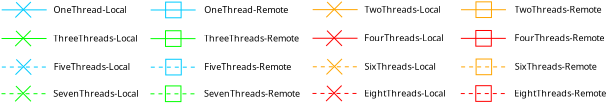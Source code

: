 <?xml version="1.0" encoding="UTF-8"?>
<dia:diagram xmlns:dia="http://www.lysator.liu.se/~alla/dia/">
  <dia:layer name="Background" visible="true" active="true">
    <dia:object type="Standard - Line" version="0" id="O0">
      <dia:attribute name="obj_pos">
        <dia:point val="-21.893,9.8"/>
      </dia:attribute>
      <dia:attribute name="obj_bb">
        <dia:rectangle val="-21.918,9.775;-19.619,9.825"/>
      </dia:attribute>
      <dia:attribute name="conn_endpoints">
        <dia:point val="-21.893,9.8"/>
        <dia:point val="-19.644,9.8"/>
      </dia:attribute>
      <dia:attribute name="numcp">
        <dia:int val="1"/>
      </dia:attribute>
      <dia:attribute name="line_color">
        <dia:color val="#00cbff"/>
      </dia:attribute>
      <dia:attribute name="line_width">
        <dia:real val="0.05"/>
      </dia:attribute>
    </dia:object>
    <dia:object type="Standard - Text" version="1" id="O1">
      <dia:attribute name="obj_pos">
        <dia:point val="-19.303,9.954"/>
      </dia:attribute>
      <dia:attribute name="obj_bb">
        <dia:rectangle val="-19.303,9.52;-15.432,10.087"/>
      </dia:attribute>
      <dia:attribute name="text">
        <dia:composite type="text">
          <dia:attribute name="string">
            <dia:string>#OneThread-Local#</dia:string>
          </dia:attribute>
          <dia:attribute name="font">
            <dia:font family="sans" style="0" name="Helvetica"/>
          </dia:attribute>
          <dia:attribute name="height">
            <dia:real val="0.564"/>
          </dia:attribute>
          <dia:attribute name="pos">
            <dia:point val="-19.303,9.954"/>
          </dia:attribute>
          <dia:attribute name="color">
            <dia:color val="#000000"/>
          </dia:attribute>
          <dia:attribute name="alignment">
            <dia:enum val="0"/>
          </dia:attribute>
        </dia:composite>
      </dia:attribute>
      <dia:attribute name="valign">
        <dia:enum val="3"/>
      </dia:attribute>
    </dia:object>
    <dia:object type="Standard - Line" version="0" id="O2">
      <dia:attribute name="obj_pos">
        <dia:point val="-21.171,9.419"/>
      </dia:attribute>
      <dia:attribute name="obj_bb">
        <dia:rectangle val="-21.206,9.383;-20.386,10.217"/>
      </dia:attribute>
      <dia:attribute name="conn_endpoints">
        <dia:point val="-21.171,9.419"/>
        <dia:point val="-20.421,10.182"/>
      </dia:attribute>
      <dia:attribute name="numcp">
        <dia:int val="1"/>
      </dia:attribute>
      <dia:attribute name="line_color">
        <dia:color val="#00cbff"/>
      </dia:attribute>
      <dia:attribute name="line_width">
        <dia:real val="0.05"/>
      </dia:attribute>
    </dia:object>
    <dia:object type="Standard - Line" version="0" id="O3">
      <dia:attribute name="obj_pos">
        <dia:point val="-20.435,9.405"/>
      </dia:attribute>
      <dia:attribute name="obj_bb">
        <dia:rectangle val="-21.247,9.37;-20.399,10.217"/>
      </dia:attribute>
      <dia:attribute name="conn_endpoints">
        <dia:point val="-20.435,9.405"/>
        <dia:point val="-21.212,10.182"/>
      </dia:attribute>
      <dia:attribute name="numcp">
        <dia:int val="1"/>
      </dia:attribute>
      <dia:attribute name="line_color">
        <dia:color val="#00cbff"/>
      </dia:attribute>
      <dia:attribute name="line_width">
        <dia:real val="0.05"/>
      </dia:attribute>
    </dia:object>
    <dia:object type="Standard - Line" version="0" id="O4">
      <dia:attribute name="obj_pos">
        <dia:point val="-14.445,9.806"/>
      </dia:attribute>
      <dia:attribute name="obj_bb">
        <dia:rectangle val="-14.47,9.781;-12.171,9.831"/>
      </dia:attribute>
      <dia:attribute name="conn_endpoints">
        <dia:point val="-14.445,9.806"/>
        <dia:point val="-12.196,9.806"/>
      </dia:attribute>
      <dia:attribute name="numcp">
        <dia:int val="1"/>
      </dia:attribute>
      <dia:attribute name="line_color">
        <dia:color val="#00cbff"/>
      </dia:attribute>
      <dia:attribute name="line_width">
        <dia:real val="0.05"/>
      </dia:attribute>
    </dia:object>
    <dia:object type="Standard - Box" version="0" id="O5">
      <dia:attribute name="obj_pos">
        <dia:point val="-13.697,9.412"/>
      </dia:attribute>
      <dia:attribute name="obj_bb">
        <dia:rectangle val="-13.722,9.387;-12.897,10.221"/>
      </dia:attribute>
      <dia:attribute name="elem_corner">
        <dia:point val="-13.697,9.412"/>
      </dia:attribute>
      <dia:attribute name="elem_width">
        <dia:real val="0.775"/>
      </dia:attribute>
      <dia:attribute name="elem_height">
        <dia:real val="0.784"/>
      </dia:attribute>
      <dia:attribute name="border_width">
        <dia:real val="0.05"/>
      </dia:attribute>
      <dia:attribute name="border_color">
        <dia:color val="#00cbff"/>
      </dia:attribute>
      <dia:attribute name="show_background">
        <dia:boolean val="false"/>
      </dia:attribute>
    </dia:object>
    <dia:object type="Standard - Text" version="1" id="O6">
      <dia:attribute name="obj_pos">
        <dia:point val="-11.768,9.952"/>
      </dia:attribute>
      <dia:attribute name="obj_bb">
        <dia:rectangle val="-11.768,9.519;-7.314,10.086"/>
      </dia:attribute>
      <dia:attribute name="text">
        <dia:composite type="text">
          <dia:attribute name="string">
            <dia:string>#OneThread-Remote#</dia:string>
          </dia:attribute>
          <dia:attribute name="font">
            <dia:font family="sans" style="0" name="Helvetica"/>
          </dia:attribute>
          <dia:attribute name="height">
            <dia:real val="0.564"/>
          </dia:attribute>
          <dia:attribute name="pos">
            <dia:point val="-11.768,9.952"/>
          </dia:attribute>
          <dia:attribute name="color">
            <dia:color val="#000000"/>
          </dia:attribute>
          <dia:attribute name="alignment">
            <dia:enum val="0"/>
          </dia:attribute>
        </dia:composite>
      </dia:attribute>
      <dia:attribute name="valign">
        <dia:enum val="3"/>
      </dia:attribute>
    </dia:object>
    <dia:object type="Standard - Line" version="0" id="O7">
      <dia:attribute name="obj_pos">
        <dia:point val="-6.344,9.788"/>
      </dia:attribute>
      <dia:attribute name="obj_bb">
        <dia:rectangle val="-6.369,9.763;-4.07,9.813"/>
      </dia:attribute>
      <dia:attribute name="conn_endpoints">
        <dia:point val="-6.344,9.788"/>
        <dia:point val="-4.095,9.788"/>
      </dia:attribute>
      <dia:attribute name="numcp">
        <dia:int val="1"/>
      </dia:attribute>
      <dia:attribute name="line_color">
        <dia:color val="#ffa500"/>
      </dia:attribute>
      <dia:attribute name="line_width">
        <dia:real val="0.05"/>
      </dia:attribute>
    </dia:object>
    <dia:object type="Standard - Text" version="1" id="O8">
      <dia:attribute name="obj_pos">
        <dia:point val="-3.754,9.941"/>
      </dia:attribute>
      <dia:attribute name="obj_bb">
        <dia:rectangle val="-3.754,9.508;0.356,10.075"/>
      </dia:attribute>
      <dia:attribute name="text">
        <dia:composite type="text">
          <dia:attribute name="string">
            <dia:string>#TwoThreads-Local#</dia:string>
          </dia:attribute>
          <dia:attribute name="font">
            <dia:font family="sans" style="0" name="Helvetica"/>
          </dia:attribute>
          <dia:attribute name="height">
            <dia:real val="0.564"/>
          </dia:attribute>
          <dia:attribute name="pos">
            <dia:point val="-3.754,9.941"/>
          </dia:attribute>
          <dia:attribute name="color">
            <dia:color val="#000000"/>
          </dia:attribute>
          <dia:attribute name="alignment">
            <dia:enum val="0"/>
          </dia:attribute>
        </dia:composite>
      </dia:attribute>
      <dia:attribute name="valign">
        <dia:enum val="3"/>
      </dia:attribute>
    </dia:object>
    <dia:object type="Standard - Line" version="0" id="O9">
      <dia:attribute name="obj_pos">
        <dia:point val="-5.622,9.406"/>
      </dia:attribute>
      <dia:attribute name="obj_bb">
        <dia:rectangle val="-5.657,9.371;-4.837,10.205"/>
      </dia:attribute>
      <dia:attribute name="conn_endpoints">
        <dia:point val="-5.622,9.406"/>
        <dia:point val="-4.872,10.169"/>
      </dia:attribute>
      <dia:attribute name="numcp">
        <dia:int val="1"/>
      </dia:attribute>
      <dia:attribute name="line_color">
        <dia:color val="#ffa500"/>
      </dia:attribute>
      <dia:attribute name="line_width">
        <dia:real val="0.05"/>
      </dia:attribute>
    </dia:object>
    <dia:object type="Standard - Line" version="0" id="O10">
      <dia:attribute name="obj_pos">
        <dia:point val="-4.886,9.392"/>
      </dia:attribute>
      <dia:attribute name="obj_bb">
        <dia:rectangle val="-5.698,9.357;-4.85,10.205"/>
      </dia:attribute>
      <dia:attribute name="conn_endpoints">
        <dia:point val="-4.886,9.392"/>
        <dia:point val="-5.663,10.169"/>
      </dia:attribute>
      <dia:attribute name="numcp">
        <dia:int val="1"/>
      </dia:attribute>
      <dia:attribute name="line_color">
        <dia:color val="#ffa500"/>
      </dia:attribute>
      <dia:attribute name="line_width">
        <dia:real val="0.05"/>
      </dia:attribute>
    </dia:object>
    <dia:object type="Standard - Line" version="0" id="O11">
      <dia:attribute name="obj_pos">
        <dia:point val="1.071,9.793"/>
      </dia:attribute>
      <dia:attribute name="obj_bb">
        <dia:rectangle val="1.046,9.768;3.345,9.818"/>
      </dia:attribute>
      <dia:attribute name="conn_endpoints">
        <dia:point val="1.071,9.793"/>
        <dia:point val="3.32,9.793"/>
      </dia:attribute>
      <dia:attribute name="numcp">
        <dia:int val="1"/>
      </dia:attribute>
      <dia:attribute name="line_color">
        <dia:color val="#ffa500"/>
      </dia:attribute>
      <dia:attribute name="line_width">
        <dia:real val="0.05"/>
      </dia:attribute>
    </dia:object>
    <dia:object type="Standard - Box" version="0" id="O12">
      <dia:attribute name="obj_pos">
        <dia:point val="1.82,9.399"/>
      </dia:attribute>
      <dia:attribute name="obj_bb">
        <dia:rectangle val="1.795,9.374;2.619,10.208"/>
      </dia:attribute>
      <dia:attribute name="elem_corner">
        <dia:point val="1.82,9.399"/>
      </dia:attribute>
      <dia:attribute name="elem_width">
        <dia:real val="0.775"/>
      </dia:attribute>
      <dia:attribute name="elem_height">
        <dia:real val="0.784"/>
      </dia:attribute>
      <dia:attribute name="border_width">
        <dia:real val="0.05"/>
      </dia:attribute>
      <dia:attribute name="border_color">
        <dia:color val="#ffa500"/>
      </dia:attribute>
      <dia:attribute name="show_background">
        <dia:boolean val="false"/>
      </dia:attribute>
    </dia:object>
    <dia:object type="Standard - Text" version="1" id="O13">
      <dia:attribute name="obj_pos">
        <dia:point val="3.749,9.939"/>
      </dia:attribute>
      <dia:attribute name="obj_bb">
        <dia:rectangle val="3.749,9.506;8.442,10.073"/>
      </dia:attribute>
      <dia:attribute name="text">
        <dia:composite type="text">
          <dia:attribute name="string">
            <dia:string>#TwoThreads-Remote#</dia:string>
          </dia:attribute>
          <dia:attribute name="font">
            <dia:font family="sans" style="0" name="Helvetica"/>
          </dia:attribute>
          <dia:attribute name="height">
            <dia:real val="0.564"/>
          </dia:attribute>
          <dia:attribute name="pos">
            <dia:point val="3.749,9.939"/>
          </dia:attribute>
          <dia:attribute name="color">
            <dia:color val="#000000"/>
          </dia:attribute>
          <dia:attribute name="alignment">
            <dia:enum val="0"/>
          </dia:attribute>
        </dia:composite>
      </dia:attribute>
      <dia:attribute name="valign">
        <dia:enum val="3"/>
      </dia:attribute>
    </dia:object>
    <dia:object type="Standard - Line" version="0" id="O14">
      <dia:attribute name="obj_pos">
        <dia:point val="-21.9,11.232"/>
      </dia:attribute>
      <dia:attribute name="obj_bb">
        <dia:rectangle val="-21.925,11.207;-19.625,11.257"/>
      </dia:attribute>
      <dia:attribute name="conn_endpoints">
        <dia:point val="-21.9,11.232"/>
        <dia:point val="-19.651,11.232"/>
      </dia:attribute>
      <dia:attribute name="numcp">
        <dia:int val="1"/>
      </dia:attribute>
      <dia:attribute name="line_color">
        <dia:color val="#00ff00"/>
      </dia:attribute>
      <dia:attribute name="line_width">
        <dia:real val="0.05"/>
      </dia:attribute>
    </dia:object>
    <dia:object type="Standard - Text" version="1" id="O15">
      <dia:attribute name="obj_pos">
        <dia:point val="-19.31,11.385"/>
      </dia:attribute>
      <dia:attribute name="obj_bb">
        <dia:rectangle val="-19.31,10.952;-14.819,11.519"/>
      </dia:attribute>
      <dia:attribute name="text">
        <dia:composite type="text">
          <dia:attribute name="string">
            <dia:string>#ThreeThreads-Local#</dia:string>
          </dia:attribute>
          <dia:attribute name="font">
            <dia:font family="sans" style="0" name="Helvetica"/>
          </dia:attribute>
          <dia:attribute name="height">
            <dia:real val="0.564"/>
          </dia:attribute>
          <dia:attribute name="pos">
            <dia:point val="-19.31,11.385"/>
          </dia:attribute>
          <dia:attribute name="color">
            <dia:color val="#000000"/>
          </dia:attribute>
          <dia:attribute name="alignment">
            <dia:enum val="0"/>
          </dia:attribute>
        </dia:composite>
      </dia:attribute>
      <dia:attribute name="valign">
        <dia:enum val="3"/>
      </dia:attribute>
    </dia:object>
    <dia:object type="Standard - Line" version="0" id="O16">
      <dia:attribute name="obj_pos">
        <dia:point val="-21.177,10.851"/>
      </dia:attribute>
      <dia:attribute name="obj_bb">
        <dia:rectangle val="-21.213,10.815;-20.392,11.649"/>
      </dia:attribute>
      <dia:attribute name="conn_endpoints">
        <dia:point val="-21.177,10.851"/>
        <dia:point val="-20.427,11.614"/>
      </dia:attribute>
      <dia:attribute name="numcp">
        <dia:int val="1"/>
      </dia:attribute>
      <dia:attribute name="line_color">
        <dia:color val="#00ff00"/>
      </dia:attribute>
      <dia:attribute name="line_width">
        <dia:real val="0.05"/>
      </dia:attribute>
    </dia:object>
    <dia:object type="Standard - Line" version="0" id="O17">
      <dia:attribute name="obj_pos">
        <dia:point val="-20.441,10.837"/>
      </dia:attribute>
      <dia:attribute name="obj_bb">
        <dia:rectangle val="-21.253,10.802;-20.406,11.649"/>
      </dia:attribute>
      <dia:attribute name="conn_endpoints">
        <dia:point val="-20.441,10.837"/>
        <dia:point val="-21.218,11.614"/>
      </dia:attribute>
      <dia:attribute name="numcp">
        <dia:int val="1"/>
      </dia:attribute>
      <dia:attribute name="line_color">
        <dia:color val="#00ff00"/>
      </dia:attribute>
      <dia:attribute name="line_width">
        <dia:real val="0.05"/>
      </dia:attribute>
    </dia:object>
    <dia:object type="Standard - Line" version="0" id="O18">
      <dia:attribute name="obj_pos">
        <dia:point val="-14.452,11.238"/>
      </dia:attribute>
      <dia:attribute name="obj_bb">
        <dia:rectangle val="-14.477,11.213;-12.178,11.263"/>
      </dia:attribute>
      <dia:attribute name="conn_endpoints">
        <dia:point val="-14.452,11.238"/>
        <dia:point val="-12.203,11.238"/>
      </dia:attribute>
      <dia:attribute name="numcp">
        <dia:int val="1"/>
      </dia:attribute>
      <dia:attribute name="line_color">
        <dia:color val="#00ff00"/>
      </dia:attribute>
      <dia:attribute name="line_width">
        <dia:real val="0.05"/>
      </dia:attribute>
    </dia:object>
    <dia:object type="Standard - Box" version="0" id="O19">
      <dia:attribute name="obj_pos">
        <dia:point val="-13.703,10.844"/>
      </dia:attribute>
      <dia:attribute name="obj_bb">
        <dia:rectangle val="-13.728,10.819;-12.903,11.652"/>
      </dia:attribute>
      <dia:attribute name="elem_corner">
        <dia:point val="-13.703,10.844"/>
      </dia:attribute>
      <dia:attribute name="elem_width">
        <dia:real val="0.775"/>
      </dia:attribute>
      <dia:attribute name="elem_height">
        <dia:real val="0.784"/>
      </dia:attribute>
      <dia:attribute name="border_width">
        <dia:real val="0.05"/>
      </dia:attribute>
      <dia:attribute name="border_color">
        <dia:color val="#00ff00"/>
      </dia:attribute>
      <dia:attribute name="show_background">
        <dia:boolean val="false"/>
      </dia:attribute>
    </dia:object>
    <dia:object type="Standard - Text" version="1" id="O20">
      <dia:attribute name="obj_pos">
        <dia:point val="-11.774,11.384"/>
      </dia:attribute>
      <dia:attribute name="obj_bb">
        <dia:rectangle val="-11.774,10.951;-6.701,11.518"/>
      </dia:attribute>
      <dia:attribute name="text">
        <dia:composite type="text">
          <dia:attribute name="string">
            <dia:string>#ThreeThreads-Remote#</dia:string>
          </dia:attribute>
          <dia:attribute name="font">
            <dia:font family="sans" style="0" name="Helvetica"/>
          </dia:attribute>
          <dia:attribute name="height">
            <dia:real val="0.564"/>
          </dia:attribute>
          <dia:attribute name="pos">
            <dia:point val="-11.774,11.384"/>
          </dia:attribute>
          <dia:attribute name="color">
            <dia:color val="#000000"/>
          </dia:attribute>
          <dia:attribute name="alignment">
            <dia:enum val="0"/>
          </dia:attribute>
        </dia:composite>
      </dia:attribute>
      <dia:attribute name="valign">
        <dia:enum val="3"/>
      </dia:attribute>
    </dia:object>
    <dia:object type="Standard - Line" version="0" id="O21">
      <dia:attribute name="obj_pos">
        <dia:point val="-6.351,11.219"/>
      </dia:attribute>
      <dia:attribute name="obj_bb">
        <dia:rectangle val="-6.376,11.194;-4.077,11.244"/>
      </dia:attribute>
      <dia:attribute name="conn_endpoints">
        <dia:point val="-6.351,11.219"/>
        <dia:point val="-4.102,11.219"/>
      </dia:attribute>
      <dia:attribute name="numcp">
        <dia:int val="1"/>
      </dia:attribute>
      <dia:attribute name="line_color">
        <dia:color val="#ff0000"/>
      </dia:attribute>
      <dia:attribute name="line_width">
        <dia:real val="0.05"/>
      </dia:attribute>
    </dia:object>
    <dia:object type="Standard - Text" version="1" id="O22">
      <dia:attribute name="obj_pos">
        <dia:point val="-3.761,11.373"/>
      </dia:attribute>
      <dia:attribute name="obj_bb">
        <dia:rectangle val="-3.761,10.94;0.435,11.507"/>
      </dia:attribute>
      <dia:attribute name="text">
        <dia:composite type="text">
          <dia:attribute name="string">
            <dia:string>#FourThreads-Local#</dia:string>
          </dia:attribute>
          <dia:attribute name="font">
            <dia:font family="sans" style="0" name="Helvetica"/>
          </dia:attribute>
          <dia:attribute name="height">
            <dia:real val="0.564"/>
          </dia:attribute>
          <dia:attribute name="pos">
            <dia:point val="-3.761,11.373"/>
          </dia:attribute>
          <dia:attribute name="color">
            <dia:color val="#000000"/>
          </dia:attribute>
          <dia:attribute name="alignment">
            <dia:enum val="0"/>
          </dia:attribute>
        </dia:composite>
      </dia:attribute>
      <dia:attribute name="valign">
        <dia:enum val="3"/>
      </dia:attribute>
    </dia:object>
    <dia:object type="Standard - Line" version="0" id="O23">
      <dia:attribute name="obj_pos">
        <dia:point val="-5.628,10.838"/>
      </dia:attribute>
      <dia:attribute name="obj_bb">
        <dia:rectangle val="-5.664,10.802;-4.843,11.636"/>
      </dia:attribute>
      <dia:attribute name="conn_endpoints">
        <dia:point val="-5.628,10.838"/>
        <dia:point val="-4.879,11.601"/>
      </dia:attribute>
      <dia:attribute name="numcp">
        <dia:int val="1"/>
      </dia:attribute>
      <dia:attribute name="line_color">
        <dia:color val="#ff0000"/>
      </dia:attribute>
      <dia:attribute name="line_width">
        <dia:real val="0.05"/>
      </dia:attribute>
    </dia:object>
    <dia:object type="Standard - Line" version="0" id="O24">
      <dia:attribute name="obj_pos">
        <dia:point val="-4.892,10.824"/>
      </dia:attribute>
      <dia:attribute name="obj_bb">
        <dia:rectangle val="-5.705,10.789;-4.857,11.636"/>
      </dia:attribute>
      <dia:attribute name="conn_endpoints">
        <dia:point val="-4.892,10.824"/>
        <dia:point val="-5.669,11.601"/>
      </dia:attribute>
      <dia:attribute name="numcp">
        <dia:int val="1"/>
      </dia:attribute>
      <dia:attribute name="line_color">
        <dia:color val="#ff0000"/>
      </dia:attribute>
      <dia:attribute name="line_width">
        <dia:real val="0.05"/>
      </dia:attribute>
    </dia:object>
    <dia:object type="Standard - Line" version="0" id="O25">
      <dia:attribute name="obj_pos">
        <dia:point val="1.064,11.225"/>
      </dia:attribute>
      <dia:attribute name="obj_bb">
        <dia:rectangle val="1.039,11.2;3.339,11.25"/>
      </dia:attribute>
      <dia:attribute name="conn_endpoints">
        <dia:point val="1.064,11.225"/>
        <dia:point val="3.314,11.225"/>
      </dia:attribute>
      <dia:attribute name="numcp">
        <dia:int val="1"/>
      </dia:attribute>
      <dia:attribute name="line_color">
        <dia:color val="#ff0000"/>
      </dia:attribute>
      <dia:attribute name="line_width">
        <dia:real val="0.05"/>
      </dia:attribute>
    </dia:object>
    <dia:object type="Standard - Box" version="0" id="O26">
      <dia:attribute name="obj_pos">
        <dia:point val="1.813,10.831"/>
      </dia:attribute>
      <dia:attribute name="obj_bb">
        <dia:rectangle val="1.788,10.806;2.613,11.64"/>
      </dia:attribute>
      <dia:attribute name="elem_corner">
        <dia:point val="1.813,10.831"/>
      </dia:attribute>
      <dia:attribute name="elem_width">
        <dia:real val="0.775"/>
      </dia:attribute>
      <dia:attribute name="elem_height">
        <dia:real val="0.784"/>
      </dia:attribute>
      <dia:attribute name="border_width">
        <dia:real val="0.05"/>
      </dia:attribute>
      <dia:attribute name="border_color">
        <dia:color val="#ff0000"/>
      </dia:attribute>
      <dia:attribute name="show_background">
        <dia:boolean val="false"/>
      </dia:attribute>
    </dia:object>
    <dia:object type="Standard - Text" version="1" id="O27">
      <dia:attribute name="obj_pos">
        <dia:point val="3.742,11.371"/>
      </dia:attribute>
      <dia:attribute name="obj_bb">
        <dia:rectangle val="3.742,10.938;8.521,11.505"/>
      </dia:attribute>
      <dia:attribute name="text">
        <dia:composite type="text">
          <dia:attribute name="string">
            <dia:string>#FourThreads-Remote#</dia:string>
          </dia:attribute>
          <dia:attribute name="font">
            <dia:font family="sans" style="0" name="Helvetica"/>
          </dia:attribute>
          <dia:attribute name="height">
            <dia:real val="0.564"/>
          </dia:attribute>
          <dia:attribute name="pos">
            <dia:point val="3.742,11.371"/>
          </dia:attribute>
          <dia:attribute name="color">
            <dia:color val="#000000"/>
          </dia:attribute>
          <dia:attribute name="alignment">
            <dia:enum val="0"/>
          </dia:attribute>
        </dia:composite>
      </dia:attribute>
      <dia:attribute name="valign">
        <dia:enum val="3"/>
      </dia:attribute>
    </dia:object>
    <dia:object type="Standard - Line" version="0" id="O28">
      <dia:attribute name="obj_pos">
        <dia:point val="-21.886,12.659"/>
      </dia:attribute>
      <dia:attribute name="obj_bb">
        <dia:rectangle val="-21.911,12.634;-19.612,12.684"/>
      </dia:attribute>
      <dia:attribute name="conn_endpoints">
        <dia:point val="-21.886,12.659"/>
        <dia:point val="-19.637,12.659"/>
      </dia:attribute>
      <dia:attribute name="numcp">
        <dia:int val="1"/>
      </dia:attribute>
      <dia:attribute name="line_color">
        <dia:color val="#00cbff"/>
      </dia:attribute>
      <dia:attribute name="line_width">
        <dia:real val="0.05"/>
      </dia:attribute>
      <dia:attribute name="line_style">
        <dia:enum val="1"/>
      </dia:attribute>
      <dia:attribute name="dashlength">
        <dia:real val="0.2"/>
      </dia:attribute>
    </dia:object>
    <dia:object type="Standard - Text" version="1" id="O29">
      <dia:attribute name="obj_pos">
        <dia:point val="-19.296,12.812"/>
      </dia:attribute>
      <dia:attribute name="obj_bb">
        <dia:rectangle val="-19.296,12.379;-15.18,12.946"/>
      </dia:attribute>
      <dia:attribute name="text">
        <dia:composite type="text">
          <dia:attribute name="string">
            <dia:string>#FiveThreads-Local#</dia:string>
          </dia:attribute>
          <dia:attribute name="font">
            <dia:font family="sans" style="0" name="Helvetica"/>
          </dia:attribute>
          <dia:attribute name="height">
            <dia:real val="0.564"/>
          </dia:attribute>
          <dia:attribute name="pos">
            <dia:point val="-19.296,12.812"/>
          </dia:attribute>
          <dia:attribute name="color">
            <dia:color val="#000000"/>
          </dia:attribute>
          <dia:attribute name="alignment">
            <dia:enum val="0"/>
          </dia:attribute>
        </dia:composite>
      </dia:attribute>
      <dia:attribute name="valign">
        <dia:enum val="3"/>
      </dia:attribute>
    </dia:object>
    <dia:object type="Standard - Line" version="0" id="O30">
      <dia:attribute name="obj_pos">
        <dia:point val="-21.164,12.277"/>
      </dia:attribute>
      <dia:attribute name="obj_bb">
        <dia:rectangle val="-21.199,12.242;-20.378,13.076"/>
      </dia:attribute>
      <dia:attribute name="conn_endpoints">
        <dia:point val="-21.164,12.277"/>
        <dia:point val="-20.414,13.04"/>
      </dia:attribute>
      <dia:attribute name="numcp">
        <dia:int val="1"/>
      </dia:attribute>
      <dia:attribute name="line_color">
        <dia:color val="#00cbff"/>
      </dia:attribute>
      <dia:attribute name="line_width">
        <dia:real val="0.05"/>
      </dia:attribute>
    </dia:object>
    <dia:object type="Standard - Line" version="0" id="O31">
      <dia:attribute name="obj_pos">
        <dia:point val="-20.427,12.263"/>
      </dia:attribute>
      <dia:attribute name="obj_bb">
        <dia:rectangle val="-21.24,12.228;-20.392,13.076"/>
      </dia:attribute>
      <dia:attribute name="conn_endpoints">
        <dia:point val="-20.427,12.263"/>
        <dia:point val="-21.204,13.04"/>
      </dia:attribute>
      <dia:attribute name="numcp">
        <dia:int val="1"/>
      </dia:attribute>
      <dia:attribute name="line_color">
        <dia:color val="#00cbff"/>
      </dia:attribute>
      <dia:attribute name="line_width">
        <dia:real val="0.05"/>
      </dia:attribute>
    </dia:object>
    <dia:object type="Standard - Line" version="0" id="O32">
      <dia:attribute name="obj_pos">
        <dia:point val="-14.438,12.665"/>
      </dia:attribute>
      <dia:attribute name="obj_bb">
        <dia:rectangle val="-14.463,12.64;-12.164,12.69"/>
      </dia:attribute>
      <dia:attribute name="conn_endpoints">
        <dia:point val="-14.438,12.665"/>
        <dia:point val="-12.189,12.665"/>
      </dia:attribute>
      <dia:attribute name="numcp">
        <dia:int val="1"/>
      </dia:attribute>
      <dia:attribute name="line_color">
        <dia:color val="#00cbff"/>
      </dia:attribute>
      <dia:attribute name="line_width">
        <dia:real val="0.05"/>
      </dia:attribute>
      <dia:attribute name="line_style">
        <dia:enum val="1"/>
      </dia:attribute>
      <dia:attribute name="dashlength">
        <dia:real val="0.2"/>
      </dia:attribute>
    </dia:object>
    <dia:object type="Standard - Box" version="0" id="O33">
      <dia:attribute name="obj_pos">
        <dia:point val="-13.69,12.27"/>
      </dia:attribute>
      <dia:attribute name="obj_bb">
        <dia:rectangle val="-13.715,12.245;-12.89,13.079"/>
      </dia:attribute>
      <dia:attribute name="elem_corner">
        <dia:point val="-13.69,12.27"/>
      </dia:attribute>
      <dia:attribute name="elem_width">
        <dia:real val="0.775"/>
      </dia:attribute>
      <dia:attribute name="elem_height">
        <dia:real val="0.784"/>
      </dia:attribute>
      <dia:attribute name="border_width">
        <dia:real val="0.05"/>
      </dia:attribute>
      <dia:attribute name="border_color">
        <dia:color val="#00cbff"/>
      </dia:attribute>
      <dia:attribute name="show_background">
        <dia:boolean val="false"/>
      </dia:attribute>
    </dia:object>
    <dia:object type="Standard - Text" version="1" id="O34">
      <dia:attribute name="obj_pos">
        <dia:point val="-11.76,12.81"/>
      </dia:attribute>
      <dia:attribute name="obj_bb">
        <dia:rectangle val="-11.76,12.377;-7.062,12.944"/>
      </dia:attribute>
      <dia:attribute name="text">
        <dia:composite type="text">
          <dia:attribute name="string">
            <dia:string>#FiveThreads-Remote#</dia:string>
          </dia:attribute>
          <dia:attribute name="font">
            <dia:font family="sans" style="0" name="Helvetica"/>
          </dia:attribute>
          <dia:attribute name="height">
            <dia:real val="0.564"/>
          </dia:attribute>
          <dia:attribute name="pos">
            <dia:point val="-11.76,12.81"/>
          </dia:attribute>
          <dia:attribute name="color">
            <dia:color val="#000000"/>
          </dia:attribute>
          <dia:attribute name="alignment">
            <dia:enum val="0"/>
          </dia:attribute>
        </dia:composite>
      </dia:attribute>
      <dia:attribute name="valign">
        <dia:enum val="3"/>
      </dia:attribute>
    </dia:object>
    <dia:object type="Standard - Line" version="0" id="O35">
      <dia:attribute name="obj_pos">
        <dia:point val="-6.337,12.646"/>
      </dia:attribute>
      <dia:attribute name="obj_bb">
        <dia:rectangle val="-6.362,12.621;-4.063,12.671"/>
      </dia:attribute>
      <dia:attribute name="conn_endpoints">
        <dia:point val="-6.337,12.646"/>
        <dia:point val="-4.088,12.646"/>
      </dia:attribute>
      <dia:attribute name="numcp">
        <dia:int val="1"/>
      </dia:attribute>
      <dia:attribute name="line_color">
        <dia:color val="#ffa500"/>
      </dia:attribute>
      <dia:attribute name="line_width">
        <dia:real val="0.05"/>
      </dia:attribute>
      <dia:attribute name="line_style">
        <dia:enum val="1"/>
      </dia:attribute>
      <dia:attribute name="dashlength">
        <dia:real val="0.2"/>
      </dia:attribute>
    </dia:object>
    <dia:object type="Standard - Text" version="1" id="O36">
      <dia:attribute name="obj_pos">
        <dia:point val="-3.747,12.799"/>
      </dia:attribute>
      <dia:attribute name="obj_bb">
        <dia:rectangle val="-3.747,12.366;0.118,12.933"/>
      </dia:attribute>
      <dia:attribute name="text">
        <dia:composite type="text">
          <dia:attribute name="string">
            <dia:string>#SixThreads-Local#</dia:string>
          </dia:attribute>
          <dia:attribute name="font">
            <dia:font family="sans" style="0" name="Helvetica"/>
          </dia:attribute>
          <dia:attribute name="height">
            <dia:real val="0.564"/>
          </dia:attribute>
          <dia:attribute name="pos">
            <dia:point val="-3.747,12.799"/>
          </dia:attribute>
          <dia:attribute name="color">
            <dia:color val="#000000"/>
          </dia:attribute>
          <dia:attribute name="alignment">
            <dia:enum val="0"/>
          </dia:attribute>
        </dia:composite>
      </dia:attribute>
      <dia:attribute name="valign">
        <dia:enum val="3"/>
      </dia:attribute>
    </dia:object>
    <dia:object type="Standard - Line" version="0" id="O37">
      <dia:attribute name="obj_pos">
        <dia:point val="-5.615,12.264"/>
      </dia:attribute>
      <dia:attribute name="obj_bb">
        <dia:rectangle val="-5.65,12.229;-4.83,13.063"/>
      </dia:attribute>
      <dia:attribute name="conn_endpoints">
        <dia:point val="-5.615,12.264"/>
        <dia:point val="-4.865,13.028"/>
      </dia:attribute>
      <dia:attribute name="numcp">
        <dia:int val="1"/>
      </dia:attribute>
      <dia:attribute name="line_color">
        <dia:color val="#ffa500"/>
      </dia:attribute>
      <dia:attribute name="line_width">
        <dia:real val="0.05"/>
      </dia:attribute>
    </dia:object>
    <dia:object type="Standard - Line" version="0" id="O38">
      <dia:attribute name="obj_pos">
        <dia:point val="-4.879,12.251"/>
      </dia:attribute>
      <dia:attribute name="obj_bb">
        <dia:rectangle val="-5.691,12.215;-4.843,13.063"/>
      </dia:attribute>
      <dia:attribute name="conn_endpoints">
        <dia:point val="-4.879,12.251"/>
        <dia:point val="-5.656,13.028"/>
      </dia:attribute>
      <dia:attribute name="numcp">
        <dia:int val="1"/>
      </dia:attribute>
      <dia:attribute name="line_color">
        <dia:color val="#ffa500"/>
      </dia:attribute>
      <dia:attribute name="line_width">
        <dia:real val="0.05"/>
      </dia:attribute>
    </dia:object>
    <dia:object type="Standard - Line" version="0" id="O39">
      <dia:attribute name="obj_pos">
        <dia:point val="1.078,12.652"/>
      </dia:attribute>
      <dia:attribute name="obj_bb">
        <dia:rectangle val="1.053,12.627;3.352,12.677"/>
      </dia:attribute>
      <dia:attribute name="conn_endpoints">
        <dia:point val="1.078,12.652"/>
        <dia:point val="3.327,12.652"/>
      </dia:attribute>
      <dia:attribute name="numcp">
        <dia:int val="1"/>
      </dia:attribute>
      <dia:attribute name="line_color">
        <dia:color val="#ffa500"/>
      </dia:attribute>
      <dia:attribute name="line_width">
        <dia:real val="0.05"/>
      </dia:attribute>
      <dia:attribute name="line_style">
        <dia:enum val="1"/>
      </dia:attribute>
      <dia:attribute name="dashlength">
        <dia:real val="0.2"/>
      </dia:attribute>
    </dia:object>
    <dia:object type="Standard - Box" version="0" id="O40">
      <dia:attribute name="obj_pos">
        <dia:point val="1.827,12.258"/>
      </dia:attribute>
      <dia:attribute name="obj_bb">
        <dia:rectangle val="1.802,12.232;2.627,13.066"/>
      </dia:attribute>
      <dia:attribute name="elem_corner">
        <dia:point val="1.827,12.258"/>
      </dia:attribute>
      <dia:attribute name="elem_width">
        <dia:real val="0.775"/>
      </dia:attribute>
      <dia:attribute name="elem_height">
        <dia:real val="0.784"/>
      </dia:attribute>
      <dia:attribute name="border_width">
        <dia:real val="0.05"/>
      </dia:attribute>
      <dia:attribute name="border_color">
        <dia:color val="#ffa500"/>
      </dia:attribute>
      <dia:attribute name="show_background">
        <dia:boolean val="false"/>
      </dia:attribute>
    </dia:object>
    <dia:object type="Standard - Text" version="1" id="O41">
      <dia:attribute name="obj_pos">
        <dia:point val="3.756,12.798"/>
      </dia:attribute>
      <dia:attribute name="obj_bb">
        <dia:rectangle val="3.756,12.364;8.204,12.931"/>
      </dia:attribute>
      <dia:attribute name="text">
        <dia:composite type="text">
          <dia:attribute name="string">
            <dia:string>#SixThreads-Remote#</dia:string>
          </dia:attribute>
          <dia:attribute name="font">
            <dia:font family="sans" style="0" name="Helvetica"/>
          </dia:attribute>
          <dia:attribute name="height">
            <dia:real val="0.564"/>
          </dia:attribute>
          <dia:attribute name="pos">
            <dia:point val="3.756,12.798"/>
          </dia:attribute>
          <dia:attribute name="color">
            <dia:color val="#000000"/>
          </dia:attribute>
          <dia:attribute name="alignment">
            <dia:enum val="0"/>
          </dia:attribute>
        </dia:composite>
      </dia:attribute>
      <dia:attribute name="valign">
        <dia:enum val="3"/>
      </dia:attribute>
    </dia:object>
    <dia:object type="Standard - Line" version="0" id="O42">
      <dia:attribute name="obj_pos">
        <dia:point val="-21.903,13.992"/>
      </dia:attribute>
      <dia:attribute name="obj_bb">
        <dia:rectangle val="-21.928,13.967;-19.629,14.017"/>
      </dia:attribute>
      <dia:attribute name="conn_endpoints">
        <dia:point val="-21.903,13.992"/>
        <dia:point val="-19.654,13.992"/>
      </dia:attribute>
      <dia:attribute name="numcp">
        <dia:int val="1"/>
      </dia:attribute>
      <dia:attribute name="line_color">
        <dia:color val="#00ff00"/>
      </dia:attribute>
      <dia:attribute name="line_width">
        <dia:real val="0.05"/>
      </dia:attribute>
      <dia:attribute name="line_style">
        <dia:enum val="1"/>
      </dia:attribute>
      <dia:attribute name="dashlength">
        <dia:real val="0.2"/>
      </dia:attribute>
    </dia:object>
    <dia:object type="Standard - Text" version="1" id="O43">
      <dia:attribute name="obj_pos">
        <dia:point val="-19.313,14.145"/>
      </dia:attribute>
      <dia:attribute name="obj_bb">
        <dia:rectangle val="-19.313,13.725;-14.743,14.252"/>
      </dia:attribute>
      <dia:attribute name="text">
        <dia:composite type="text">
          <dia:attribute name="string">
            <dia:string>#SevenThreads-Local#</dia:string>
          </dia:attribute>
          <dia:attribute name="font">
            <dia:font family="sans" style="0" name="Helvetica"/>
          </dia:attribute>
          <dia:attribute name="height">
            <dia:real val="0.564"/>
          </dia:attribute>
          <dia:attribute name="pos">
            <dia:point val="-19.313,14.145"/>
          </dia:attribute>
          <dia:attribute name="color">
            <dia:color val="#000000"/>
          </dia:attribute>
          <dia:attribute name="alignment">
            <dia:enum val="0"/>
          </dia:attribute>
        </dia:composite>
      </dia:attribute>
      <dia:attribute name="valign">
        <dia:enum val="3"/>
      </dia:attribute>
    </dia:object>
    <dia:object type="Standard - Line" version="0" id="O44">
      <dia:attribute name="obj_pos">
        <dia:point val="-21.18,13.61"/>
      </dia:attribute>
      <dia:attribute name="obj_bb">
        <dia:rectangle val="-21.216,13.575;-20.395,14.409"/>
      </dia:attribute>
      <dia:attribute name="conn_endpoints">
        <dia:point val="-21.18,13.61"/>
        <dia:point val="-20.431,14.373"/>
      </dia:attribute>
      <dia:attribute name="numcp">
        <dia:int val="1"/>
      </dia:attribute>
      <dia:attribute name="line_color">
        <dia:color val="#00ff00"/>
      </dia:attribute>
      <dia:attribute name="line_width">
        <dia:real val="0.05"/>
      </dia:attribute>
    </dia:object>
    <dia:object type="Standard - Line" version="0" id="O45">
      <dia:attribute name="obj_pos">
        <dia:point val="-20.444,13.597"/>
      </dia:attribute>
      <dia:attribute name="obj_bb">
        <dia:rectangle val="-21.257,13.561;-20.409,14.409"/>
      </dia:attribute>
      <dia:attribute name="conn_endpoints">
        <dia:point val="-20.444,13.597"/>
        <dia:point val="-21.221,14.373"/>
      </dia:attribute>
      <dia:attribute name="numcp">
        <dia:int val="1"/>
      </dia:attribute>
      <dia:attribute name="line_color">
        <dia:color val="#00ff00"/>
      </dia:attribute>
      <dia:attribute name="line_width">
        <dia:real val="0.05"/>
      </dia:attribute>
    </dia:object>
    <dia:object type="Standard - Line" version="0" id="O46">
      <dia:attribute name="obj_pos">
        <dia:point val="-14.455,13.998"/>
      </dia:attribute>
      <dia:attribute name="obj_bb">
        <dia:rectangle val="-14.48,13.973;-12.181,14.023"/>
      </dia:attribute>
      <dia:attribute name="conn_endpoints">
        <dia:point val="-14.455,13.998"/>
        <dia:point val="-12.206,13.998"/>
      </dia:attribute>
      <dia:attribute name="numcp">
        <dia:int val="1"/>
      </dia:attribute>
      <dia:attribute name="line_color">
        <dia:color val="#00ff00"/>
      </dia:attribute>
      <dia:attribute name="line_width">
        <dia:real val="0.05"/>
      </dia:attribute>
      <dia:attribute name="line_style">
        <dia:enum val="1"/>
      </dia:attribute>
      <dia:attribute name="dashlength">
        <dia:real val="0.2"/>
      </dia:attribute>
    </dia:object>
    <dia:object type="Standard - Box" version="0" id="O47">
      <dia:attribute name="obj_pos">
        <dia:point val="-13.706,13.603"/>
      </dia:attribute>
      <dia:attribute name="obj_bb">
        <dia:rectangle val="-13.731,13.578;-12.907,14.412"/>
      </dia:attribute>
      <dia:attribute name="elem_corner">
        <dia:point val="-13.706,13.603"/>
      </dia:attribute>
      <dia:attribute name="elem_width">
        <dia:real val="0.775"/>
      </dia:attribute>
      <dia:attribute name="elem_height">
        <dia:real val="0.784"/>
      </dia:attribute>
      <dia:attribute name="border_width">
        <dia:real val="0.05"/>
      </dia:attribute>
      <dia:attribute name="border_color">
        <dia:color val="#00ff00"/>
      </dia:attribute>
      <dia:attribute name="show_background">
        <dia:boolean val="false"/>
      </dia:attribute>
    </dia:object>
    <dia:object type="Standard - Text" version="1" id="O48">
      <dia:attribute name="obj_pos">
        <dia:point val="-11.777,14.143"/>
      </dia:attribute>
      <dia:attribute name="obj_bb">
        <dia:rectangle val="-11.777,13.723;-6.625,14.251"/>
      </dia:attribute>
      <dia:attribute name="text">
        <dia:composite type="text">
          <dia:attribute name="string">
            <dia:string>#SevenThreads-Remote#</dia:string>
          </dia:attribute>
          <dia:attribute name="font">
            <dia:font family="sans" style="0" name="Helvetica"/>
          </dia:attribute>
          <dia:attribute name="height">
            <dia:real val="0.564"/>
          </dia:attribute>
          <dia:attribute name="pos">
            <dia:point val="-11.777,14.143"/>
          </dia:attribute>
          <dia:attribute name="color">
            <dia:color val="#000000"/>
          </dia:attribute>
          <dia:attribute name="alignment">
            <dia:enum val="0"/>
          </dia:attribute>
        </dia:composite>
      </dia:attribute>
      <dia:attribute name="valign">
        <dia:enum val="3"/>
      </dia:attribute>
    </dia:object>
    <dia:object type="Standard - Line" version="0" id="O49">
      <dia:attribute name="obj_pos">
        <dia:point val="-6.354,13.979"/>
      </dia:attribute>
      <dia:attribute name="obj_bb">
        <dia:rectangle val="-6.379,13.954;-4.08,14.004"/>
      </dia:attribute>
      <dia:attribute name="conn_endpoints">
        <dia:point val="-6.354,13.979"/>
        <dia:point val="-4.105,13.979"/>
      </dia:attribute>
      <dia:attribute name="numcp">
        <dia:int val="1"/>
      </dia:attribute>
      <dia:attribute name="line_color">
        <dia:color val="#ff0000"/>
      </dia:attribute>
      <dia:attribute name="line_width">
        <dia:real val="0.05"/>
      </dia:attribute>
      <dia:attribute name="line_style">
        <dia:enum val="1"/>
      </dia:attribute>
      <dia:attribute name="dashlength">
        <dia:real val="0.2"/>
      </dia:attribute>
    </dia:object>
    <dia:object type="Standard - Text" version="1" id="O50">
      <dia:attribute name="obj_pos">
        <dia:point val="-3.764,14.132"/>
      </dia:attribute>
      <dia:attribute name="obj_bb">
        <dia:rectangle val="-3.764,13.712;0.571,14.24"/>
      </dia:attribute>
      <dia:attribute name="text">
        <dia:composite type="text">
          <dia:attribute name="string">
            <dia:string>#EightThreads-Local#</dia:string>
          </dia:attribute>
          <dia:attribute name="font">
            <dia:font family="sans" style="0" name="Helvetica"/>
          </dia:attribute>
          <dia:attribute name="height">
            <dia:real val="0.564"/>
          </dia:attribute>
          <dia:attribute name="pos">
            <dia:point val="-3.764,14.132"/>
          </dia:attribute>
          <dia:attribute name="color">
            <dia:color val="#000000"/>
          </dia:attribute>
          <dia:attribute name="alignment">
            <dia:enum val="0"/>
          </dia:attribute>
        </dia:composite>
      </dia:attribute>
      <dia:attribute name="valign">
        <dia:enum val="3"/>
      </dia:attribute>
    </dia:object>
    <dia:object type="Standard - Line" version="0" id="O51">
      <dia:attribute name="obj_pos">
        <dia:point val="-5.632,13.597"/>
      </dia:attribute>
      <dia:attribute name="obj_bb">
        <dia:rectangle val="-5.667,13.562;-4.847,14.396"/>
      </dia:attribute>
      <dia:attribute name="conn_endpoints">
        <dia:point val="-5.632,13.597"/>
        <dia:point val="-4.882,14.361"/>
      </dia:attribute>
      <dia:attribute name="numcp">
        <dia:int val="1"/>
      </dia:attribute>
      <dia:attribute name="line_color">
        <dia:color val="#ff0000"/>
      </dia:attribute>
      <dia:attribute name="line_width">
        <dia:real val="0.05"/>
      </dia:attribute>
    </dia:object>
    <dia:object type="Standard - Line" version="0" id="O52">
      <dia:attribute name="obj_pos">
        <dia:point val="-4.896,13.584"/>
      </dia:attribute>
      <dia:attribute name="obj_bb">
        <dia:rectangle val="-5.708,13.548;-4.86,14.396"/>
      </dia:attribute>
      <dia:attribute name="conn_endpoints">
        <dia:point val="-4.896,13.584"/>
        <dia:point val="-5.673,14.361"/>
      </dia:attribute>
      <dia:attribute name="numcp">
        <dia:int val="1"/>
      </dia:attribute>
      <dia:attribute name="line_color">
        <dia:color val="#ff0000"/>
      </dia:attribute>
      <dia:attribute name="line_width">
        <dia:real val="0.05"/>
      </dia:attribute>
    </dia:object>
    <dia:object type="Standard - Line" version="0" id="O53">
      <dia:attribute name="obj_pos">
        <dia:point val="1.061,13.985"/>
      </dia:attribute>
      <dia:attribute name="obj_bb">
        <dia:rectangle val="1.036,13.96;3.335,14.01"/>
      </dia:attribute>
      <dia:attribute name="conn_endpoints">
        <dia:point val="1.061,13.985"/>
        <dia:point val="3.31,13.985"/>
      </dia:attribute>
      <dia:attribute name="numcp">
        <dia:int val="1"/>
      </dia:attribute>
      <dia:attribute name="line_color">
        <dia:color val="#ff0000"/>
      </dia:attribute>
      <dia:attribute name="line_width">
        <dia:real val="0.05"/>
      </dia:attribute>
      <dia:attribute name="line_style">
        <dia:enum val="1"/>
      </dia:attribute>
      <dia:attribute name="dashlength">
        <dia:real val="0.2"/>
      </dia:attribute>
    </dia:object>
    <dia:object type="Standard - Box" version="0" id="O54">
      <dia:attribute name="obj_pos">
        <dia:point val="1.81,13.591"/>
      </dia:attribute>
      <dia:attribute name="obj_bb">
        <dia:rectangle val="1.785,13.566;2.61,14.399"/>
      </dia:attribute>
      <dia:attribute name="elem_corner">
        <dia:point val="1.81,13.591"/>
      </dia:attribute>
      <dia:attribute name="elem_width">
        <dia:real val="0.775"/>
      </dia:attribute>
      <dia:attribute name="elem_height">
        <dia:real val="0.784"/>
      </dia:attribute>
      <dia:attribute name="border_width">
        <dia:real val="0.05"/>
      </dia:attribute>
      <dia:attribute name="border_color">
        <dia:color val="#ff0000"/>
      </dia:attribute>
      <dia:attribute name="show_background">
        <dia:boolean val="false"/>
      </dia:attribute>
    </dia:object>
    <dia:object type="Standard - Text" version="1" id="O55">
      <dia:attribute name="obj_pos">
        <dia:point val="3.739,14.131"/>
      </dia:attribute>
      <dia:attribute name="obj_bb">
        <dia:rectangle val="3.739,13.711;8.657,14.238"/>
      </dia:attribute>
      <dia:attribute name="text">
        <dia:composite type="text">
          <dia:attribute name="string">
            <dia:string>#EightThreads-Remote#</dia:string>
          </dia:attribute>
          <dia:attribute name="font">
            <dia:font family="sans" style="0" name="Helvetica"/>
          </dia:attribute>
          <dia:attribute name="height">
            <dia:real val="0.564"/>
          </dia:attribute>
          <dia:attribute name="pos">
            <dia:point val="3.739,14.131"/>
          </dia:attribute>
          <dia:attribute name="color">
            <dia:color val="#000000"/>
          </dia:attribute>
          <dia:attribute name="alignment">
            <dia:enum val="0"/>
          </dia:attribute>
        </dia:composite>
      </dia:attribute>
      <dia:attribute name="valign">
        <dia:enum val="3"/>
      </dia:attribute>
    </dia:object>
  </dia:layer>
</dia:diagram>
